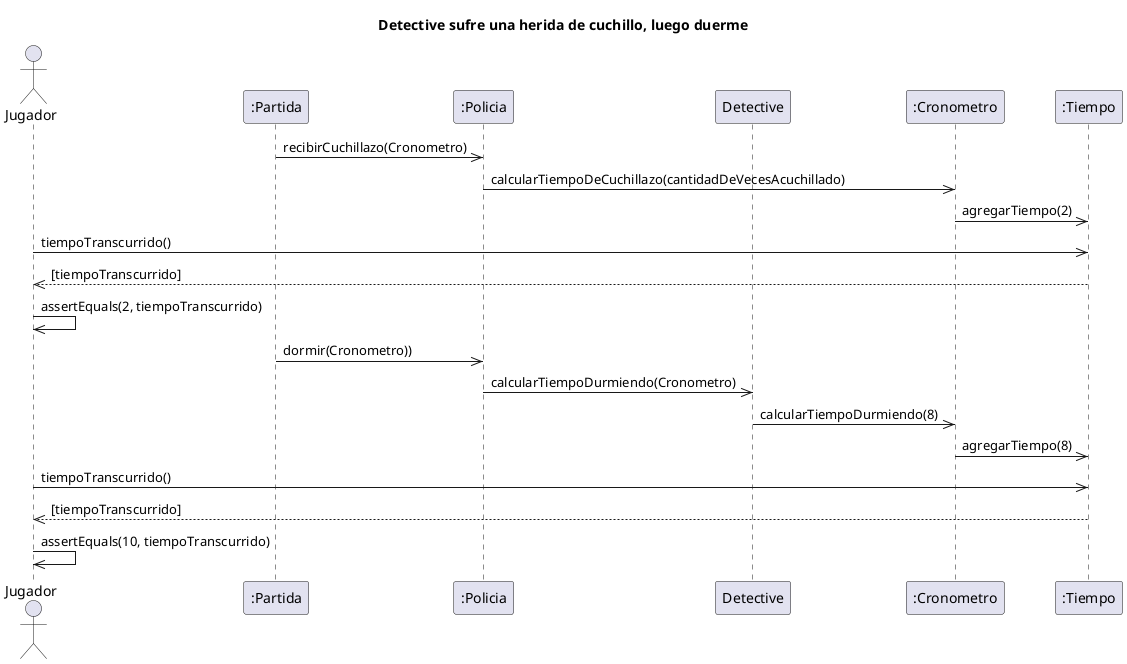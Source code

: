 @startuml
title Detective sufre una herida de cuchillo, luego duerme

actor "Jugador" as AlgoThief
participant ":Partida" as Partida
participant ":Policia" as Policia
participant "Detective" as Grado
participant ":Cronometro" as Cronometro
participant ":Tiempo" as Tiempo

Partida ->> Policia : recibirCuchillazo(Cronometro)
Policia ->> Cronometro : calcularTiempoDeCuchillazo(cantidadDeVecesAcuchillado)
Cronometro ->> Tiempo : agregarTiempo(2)

AlgoThief ->> Tiempo : tiempoTranscurrido()
return [tiempoTranscurrido]
AlgoThief ->> AlgoThief : assertEquals(2, tiempoTranscurrido)

Partida ->> Policia : dormir(Cronometro))
Policia ->> Grado : calcularTiempoDurmiendo(Cronometro)
Grado ->> Cronometro : calcularTiempoDurmiendo(8)
Cronometro ->> Tiempo : agregarTiempo(8)

AlgoThief ->> Tiempo : tiempoTranscurrido()
return [tiempoTranscurrido]
AlgoThief ->> AlgoThief : assertEquals(10, tiempoTranscurrido)

@enduml